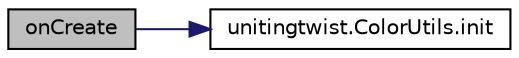 digraph "onCreate"
{
  edge [fontname="Helvetica",fontsize="10",labelfontname="Helvetica",labelfontsize="10"];
  node [fontname="Helvetica",fontsize="10",shape=record];
  rankdir="LR";
  Node0 [label="onCreate",height=0.2,width=0.4,color="black", fillcolor="grey75", style="filled", fontcolor="black"];
  Node0 -> Node1 [color="midnightblue",fontsize="10",style="solid",fontname="Helvetica"];
  Node1 [label="unitingtwist.ColorUtils.init",height=0.2,width=0.4,color="black", fillcolor="white", style="filled",URL="$classunitingtwist_1_1_color_utils.html#ad564b38011fb56e37ce0ae341781184d",tooltip="An array of the predefined colors accessible in this class. "];
}
